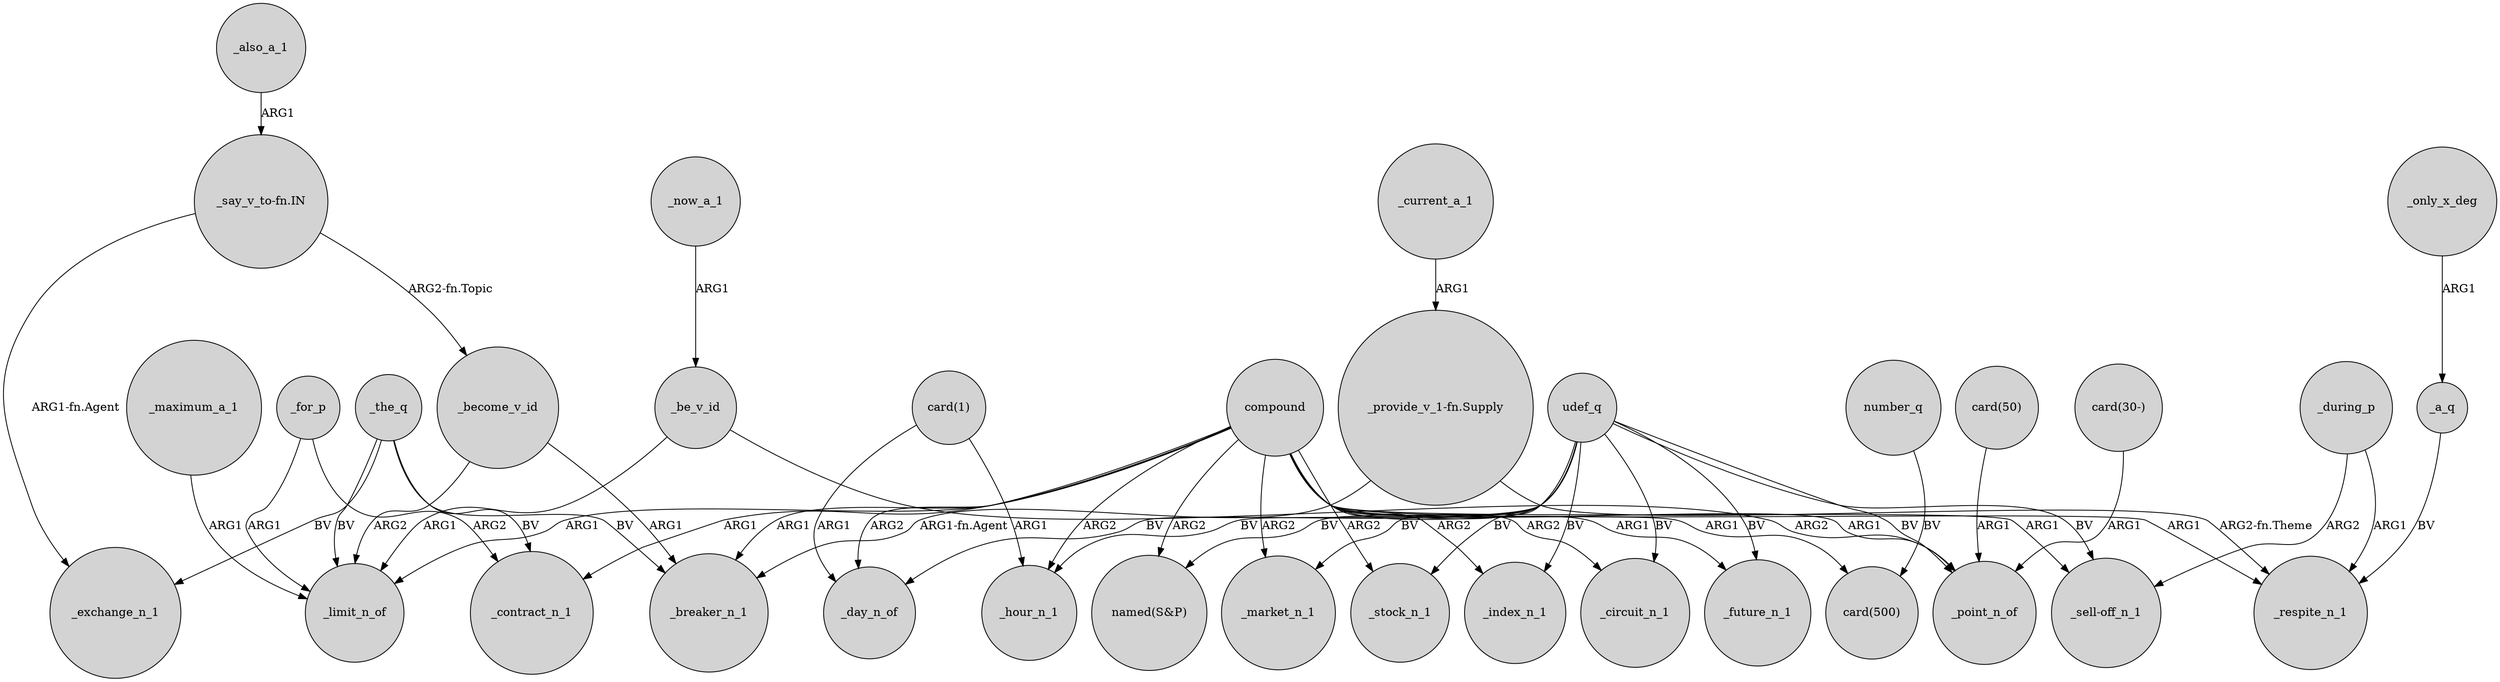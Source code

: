 digraph {
	node [shape=circle style=filled]
	"_say_v_to-fn.IN" -> _exchange_n_1 [label="ARG1-fn.Agent"]
	compound -> _market_n_1 [label=ARG2]
	_become_v_id -> _limit_n_of [label=ARG2]
	_during_p -> _respite_n_1 [label=ARG1]
	_maximum_a_1 -> _limit_n_of [label=ARG1]
	_also_a_1 -> "_say_v_to-fn.IN" [label=ARG1]
	compound -> _future_n_1 [label=ARG1]
	compound -> _index_n_1 [label=ARG2]
	_current_a_1 -> "_provide_v_1-fn.Supply" [label=ARG1]
	_for_p -> _contract_n_1 [label=ARG2]
	_a_q -> _respite_n_1 [label=BV]
	_the_q -> _breaker_n_1 [label=BV]
	compound -> _limit_n_of [label=ARG1]
	udef_q -> _hour_n_1 [label=BV]
	"card(1)" -> _day_n_of [label=ARG1]
	"_say_v_to-fn.IN" -> _become_v_id [label="ARG2-fn.Topic"]
	compound -> _day_n_of [label=ARG2]
	compound -> _breaker_n_1 [label=ARG1]
	compound -> _respite_n_1 [label=ARG1]
	udef_q -> _circuit_n_1 [label=BV]
	udef_q -> _day_n_of [label=BV]
	udef_q -> _market_n_1 [label=BV]
	udef_q -> "named(S&P)" [label=BV]
	udef_q -> "_sell-off_n_1" [label=BV]
	compound -> _contract_n_1 [label=ARG1]
	udef_q -> _index_n_1 [label=BV]
	"_provide_v_1-fn.Supply" -> _respite_n_1 [label="ARG2-fn.Theme"]
	"_provide_v_1-fn.Supply" -> _breaker_n_1 [label="ARG1-fn.Agent"]
	"card(1)" -> _hour_n_1 [label=ARG1]
	compound -> _stock_n_1 [label=ARG2]
	compound -> "card(500)" [label=ARG1]
	number_q -> "card(500)" [label=BV]
	compound -> _point_n_of [label=ARG1]
	_for_p -> _limit_n_of [label=ARG1]
	_the_q -> _contract_n_1 [label=BV]
	compound -> "_sell-off_n_1" [label=ARG1]
	udef_q -> _stock_n_1 [label=BV]
	compound -> _hour_n_1 [label=ARG2]
	"card(30-)" -> _point_n_of [label=ARG1]
	udef_q -> _future_n_1 [label=BV]
	_only_x_deg -> _a_q [label=ARG1]
	_become_v_id -> _breaker_n_1 [label=ARG1]
	_during_p -> "_sell-off_n_1" [label=ARG2]
	_now_a_1 -> _be_v_id [label=ARG1]
	compound -> "named(S&P)" [label=ARG2]
	_be_v_id -> _point_n_of [label=ARG2]
	"card(50)" -> _point_n_of [label=ARG1]
	_the_q -> _limit_n_of [label=BV]
	_the_q -> _exchange_n_1 [label=BV]
	_be_v_id -> _limit_n_of [label=ARG1]
	udef_q -> _point_n_of [label=BV]
	compound -> _circuit_n_1 [label=ARG2]
}
